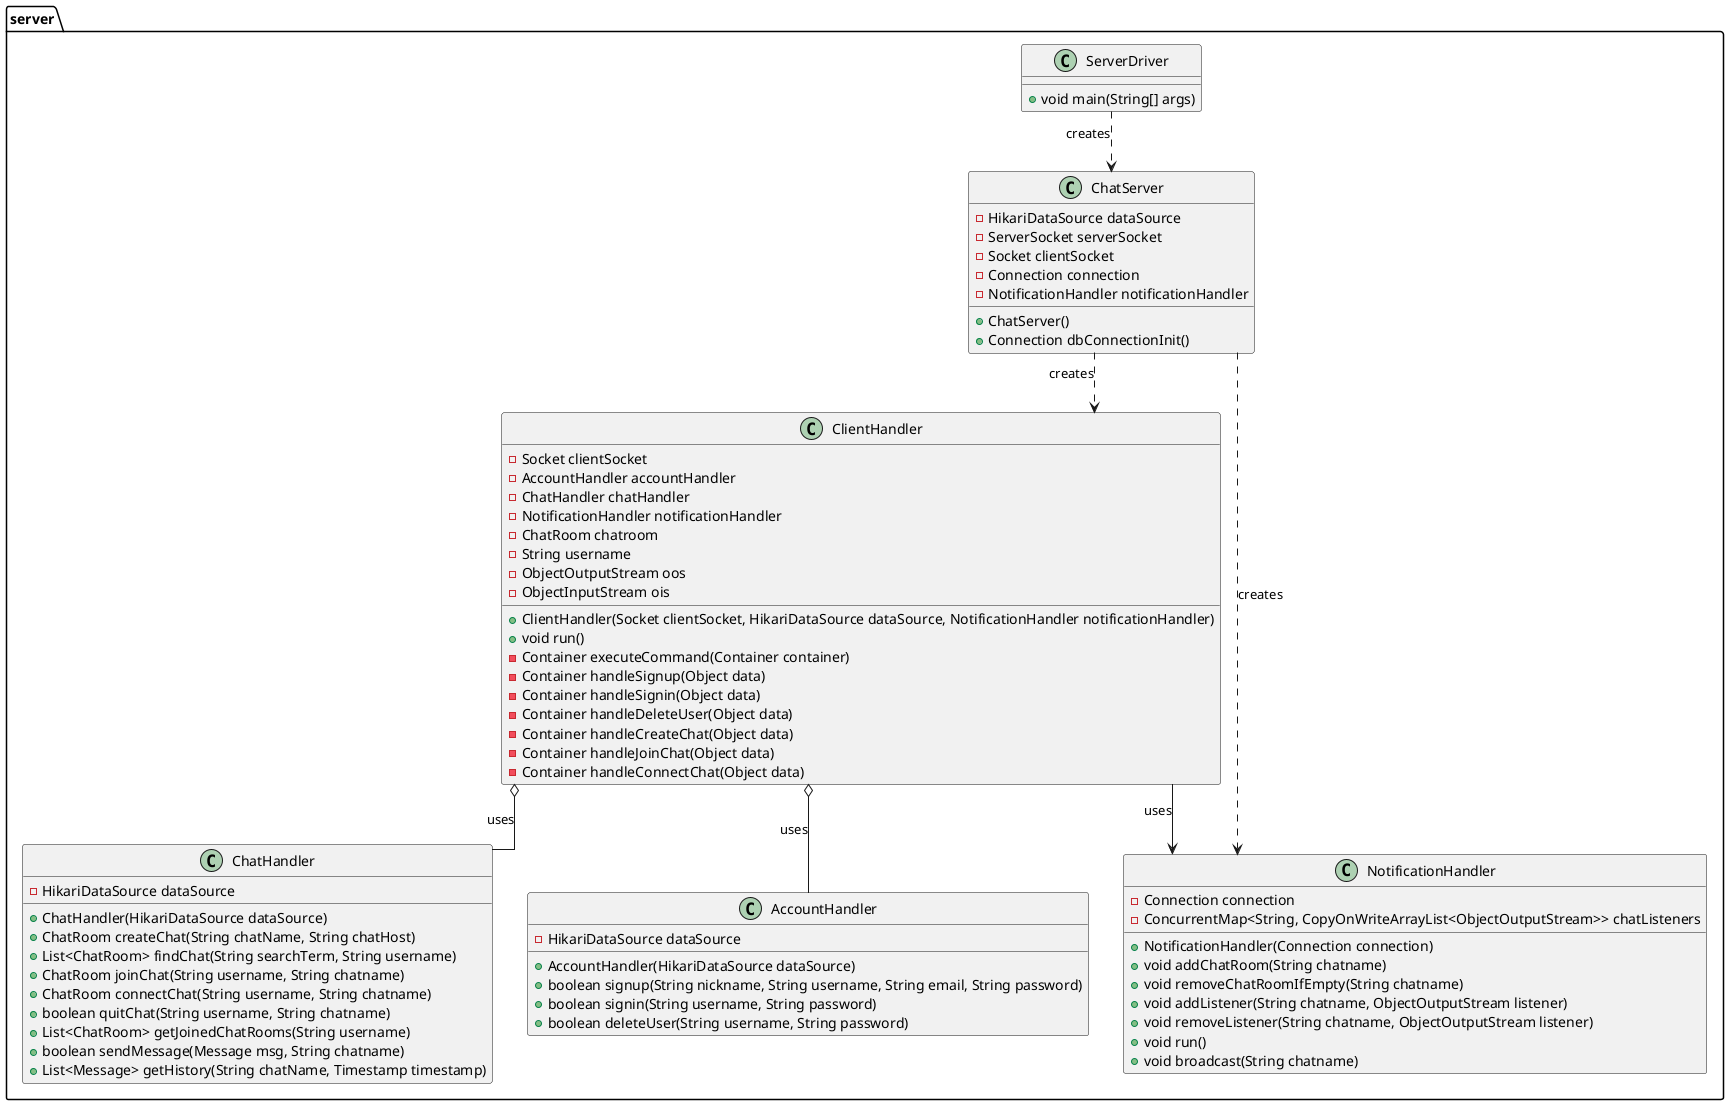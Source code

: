 @startuml
skinparam linetype ortho

package server {
    class ChatServer {
        - HikariDataSource dataSource
        - ServerSocket serverSocket
        - Socket clientSocket
        - Connection connection
        - NotificationHandler notificationHandler
        + ChatServer()
        + Connection dbConnectionInit()
    }

    class ClientHandler {
        - Socket clientSocket
        - AccountHandler accountHandler
        - ChatHandler chatHandler
        - NotificationHandler notificationHandler
        - ChatRoom chatroom
        - String username
        - ObjectOutputStream oos
        - ObjectInputStream ois
        + ClientHandler(Socket clientSocket, HikariDataSource dataSource, NotificationHandler notificationHandler)
        + void run()
        - Container executeCommand(Container container)
        - Container handleSignup(Object data)
        - Container handleSignin(Object data)
        - Container handleDeleteUser(Object data)
        - Container handleCreateChat(Object data)
        - Container handleJoinChat(Object data)
        - Container handleConnectChat(Object data)
    }

    class ChatHandler {
        - HikariDataSource dataSource
        + ChatHandler(HikariDataSource dataSource)
        + ChatRoom createChat(String chatName, String chatHost)
        + List<ChatRoom> findChat(String searchTerm, String username)
        + ChatRoom joinChat(String username, String chatname)
        + ChatRoom connectChat(String username, String chatname)
        + boolean quitChat(String username, String chatname)
        + List<ChatRoom> getJoinedChatRooms(String username)
        + boolean sendMessage(Message msg, String chatname)
        + List<Message> getHistory(String chatName, Timestamp timestamp)
    }

    class NotificationHandler {
        - Connection connection
        - ConcurrentMap<String, CopyOnWriteArrayList<ObjectOutputStream>> chatListeners
        + NotificationHandler(Connection connection)
        + void addChatRoom(String chatname)
        + void removeChatRoomIfEmpty(String chatname)
        + void addListener(String chatname, ObjectOutputStream listener)
        + void removeListener(String chatname, ObjectOutputStream listener)
        + void run()
        + void broadcast(String chatname)
    }

    class AccountHandler {
        - HikariDataSource dataSource
        + AccountHandler(HikariDataSource dataSource)
        + boolean signup(String nickname, String username, String email, String password)
        + boolean signin(String username, String password)
        + boolean deleteUser(String username, String password)
    }

    class ServerDriver {
        + void main(String[] args)
    }
}

ServerDriver ..> ChatServer : creates
ChatServer ..> ClientHandler : creates
ChatServer ..> NotificationHandler : creates
ClientHandler --> NotificationHandler : uses
ClientHandler o-- ChatHandler : uses
ClientHandler o-- AccountHandler : uses

@enduml